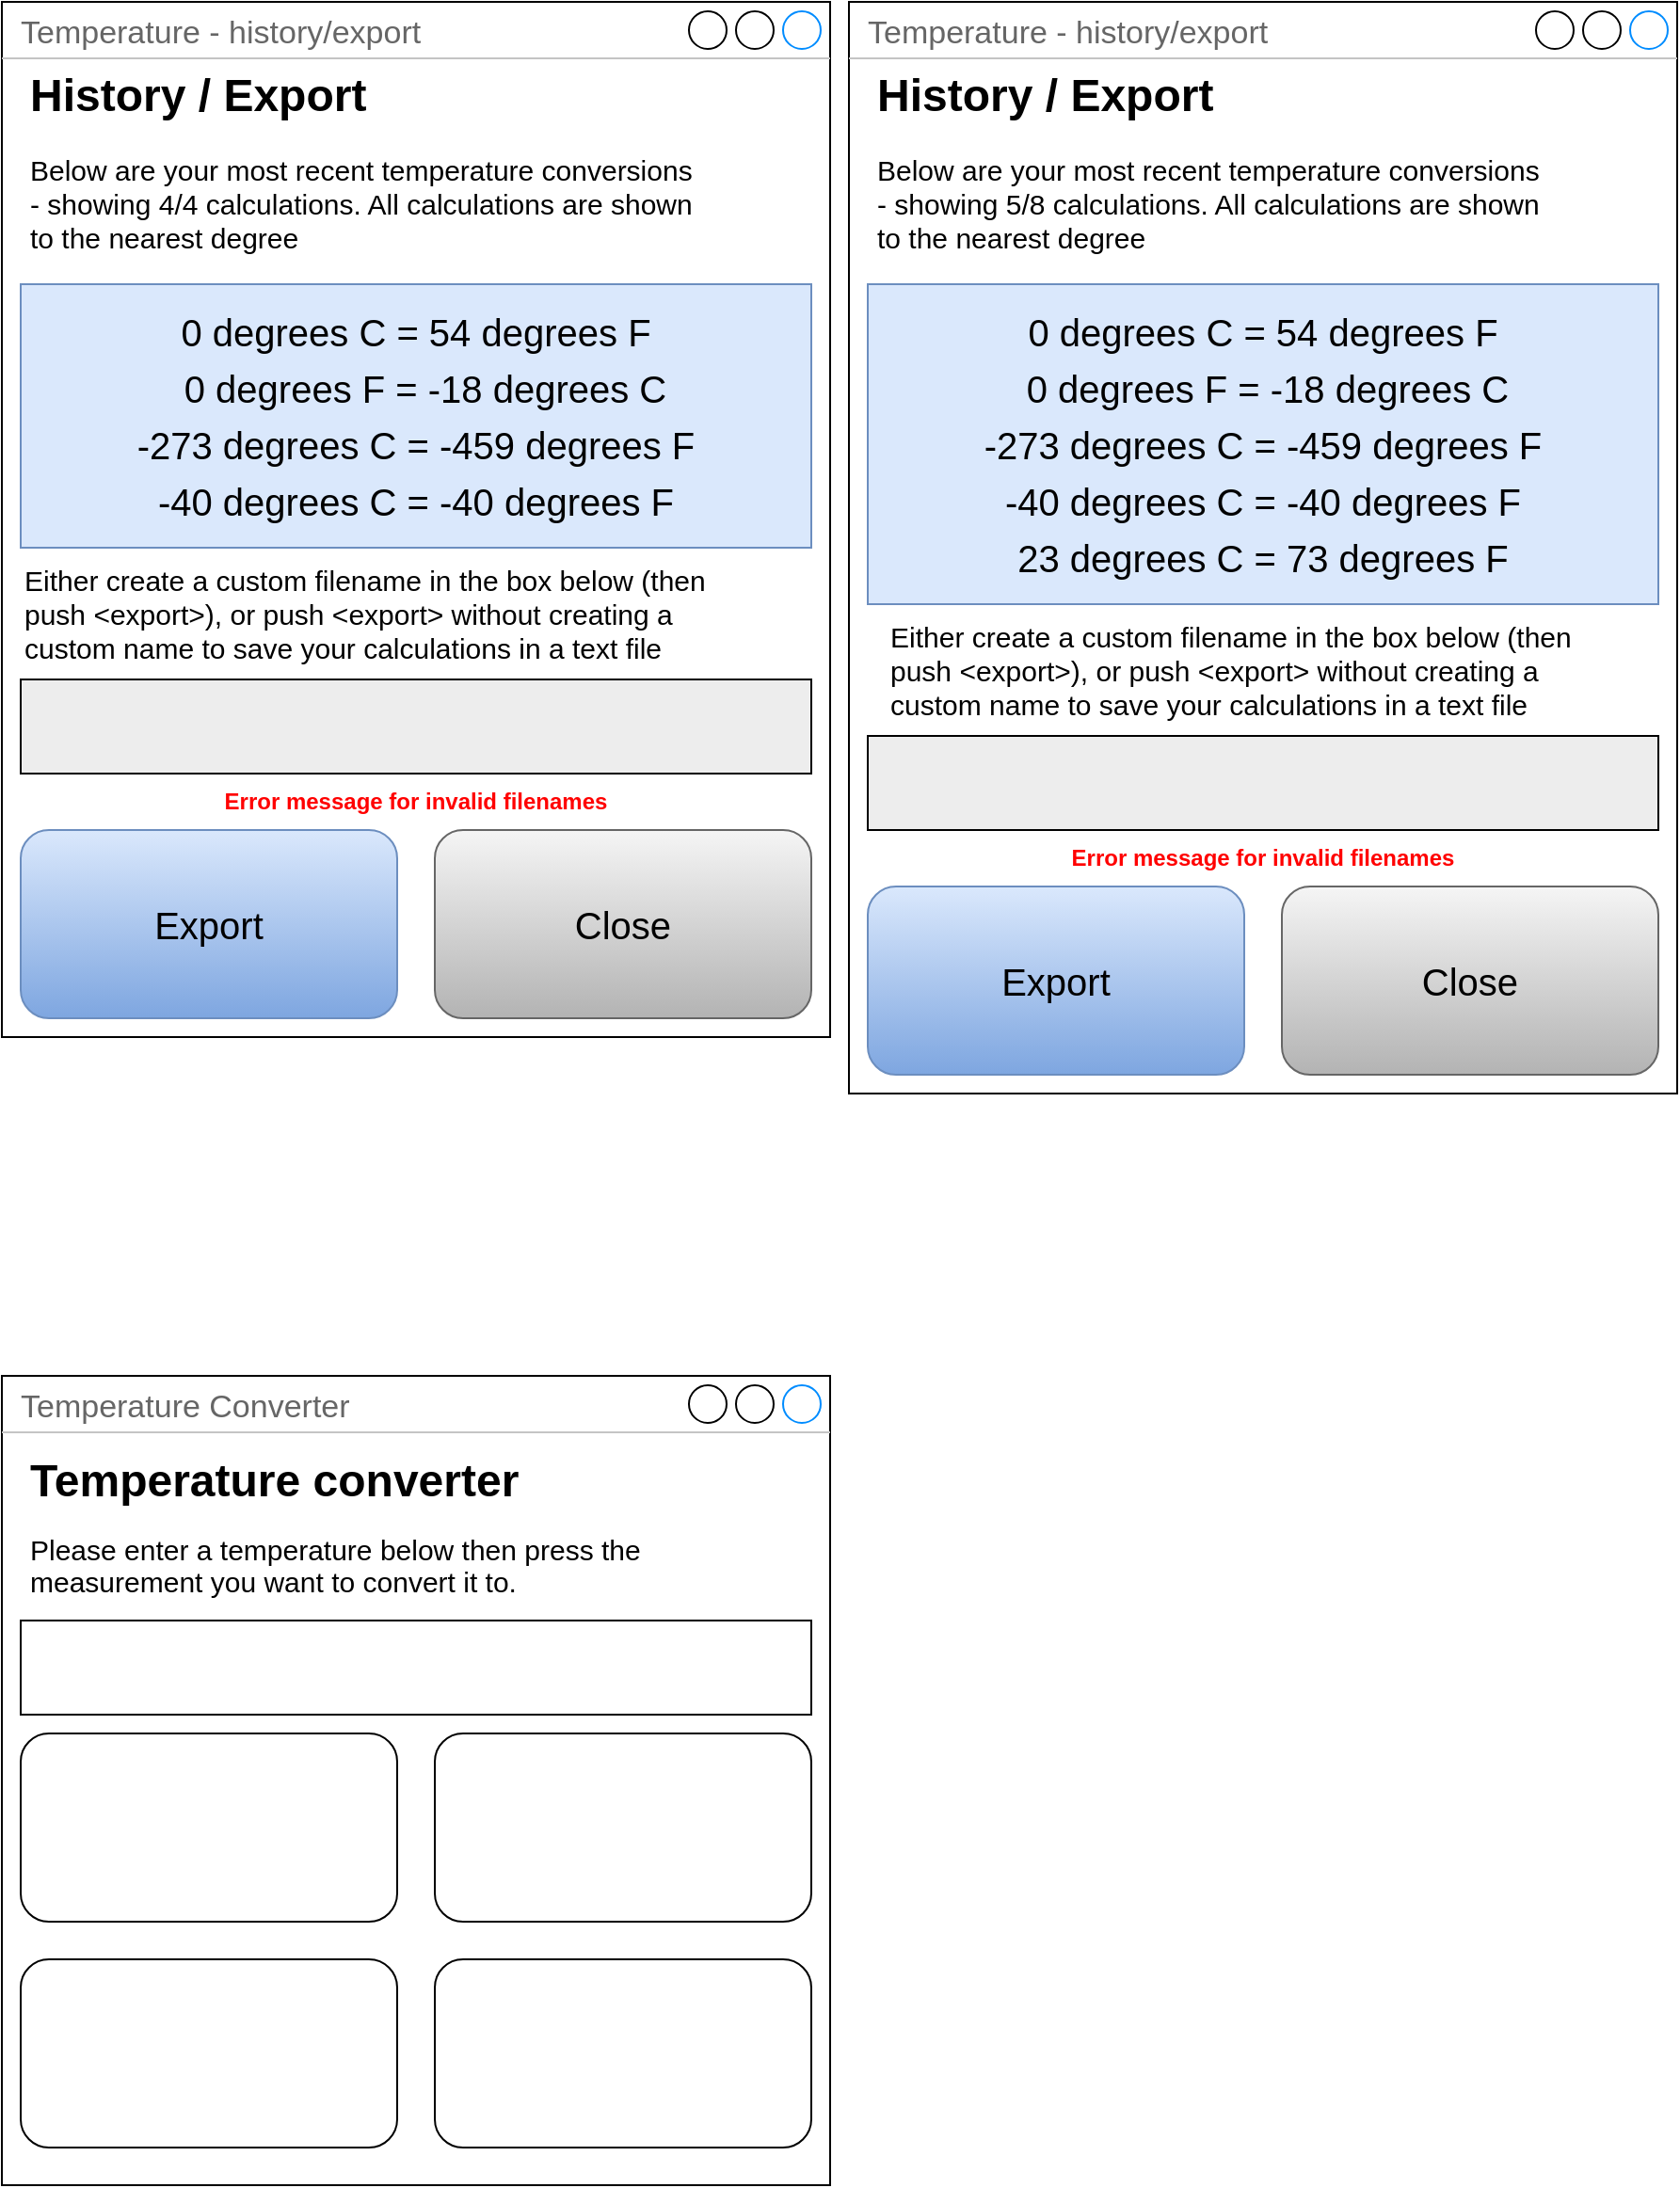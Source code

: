 <mxfile version="23.1.2" type="onedrive">
  <diagram name="Page-1" id="G9mqOghYu71zeF9slusp">
    <mxGraphModel grid="1" page="1" gridSize="10" guides="1" tooltips="1" connect="1" arrows="1" fold="1" pageScale="1" pageWidth="850" pageHeight="1100" math="0" shadow="0">
      <root>
        <mxCell id="0" />
        <mxCell id="1" parent="0" />
        <mxCell id="KdxVyNOwhijGu00CRTKT-2" value="Temperature - history/export" style="strokeWidth=1;shadow=0;dashed=0;align=center;html=1;shape=mxgraph.mockup.containers.window;align=left;verticalAlign=top;spacingLeft=8;strokeColor2=#008cff;strokeColor3=#c4c4c4;fontColor=#666666;mainText=;fontSize=17;labelBackgroundColor=none;whiteSpace=wrap;" vertex="1" parent="1">
          <mxGeometry x="20" y="100" width="440" height="550" as="geometry" />
        </mxCell>
        <mxCell id="KdxVyNOwhijGu00CRTKT-4" value="&lt;h1&gt;History / Export&lt;/h1&gt;&lt;p&gt;&lt;font style=&quot;font-size: 15px;&quot;&gt;Below are your most recent temperature conversions - showing 4/4 calculations. All calculations are shown to the nearest degree&lt;/font&gt;&lt;/p&gt;" style="text;html=1;strokeColor=none;fillColor=none;spacing=5;spacingTop=-20;whiteSpace=wrap;overflow=hidden;rounded=0;" vertex="1" parent="1">
          <mxGeometry x="30" y="130" width="360" height="190" as="geometry" />
        </mxCell>
        <mxCell id="KdxVyNOwhijGu00CRTKT-5" value="" style="rounded=0;whiteSpace=wrap;html=1;fillColor=#dae8fc;strokeColor=#6c8ebf;" vertex="1" parent="1">
          <mxGeometry x="30" y="250" width="420" height="140" as="geometry" />
        </mxCell>
        <mxCell id="HikEpKnLymW-1qDbTI3C-1" value="&lt;font style=&quot;font-size: 20px;&quot;&gt;-273 degrees C = -459 degrees F&lt;/font&gt;" style="text;html=1;strokeColor=none;fillColor=none;align=center;verticalAlign=middle;whiteSpace=wrap;rounded=0;" vertex="1" parent="1">
          <mxGeometry x="40" y="320" width="400" height="30" as="geometry" />
        </mxCell>
        <mxCell id="HikEpKnLymW-1qDbTI3C-2" value="&lt;font style=&quot;font-size: 20px;&quot;&gt;0 degrees F = -18 degrees C&lt;/font&gt;" style="text;html=1;strokeColor=none;fillColor=none;align=center;verticalAlign=middle;whiteSpace=wrap;rounded=0;" vertex="1" parent="1">
          <mxGeometry x="45" y="290" width="400" height="30" as="geometry" />
        </mxCell>
        <mxCell id="HikEpKnLymW-1qDbTI3C-3" value="&lt;font style=&quot;font-size: 20px;&quot;&gt;0 degrees C = 54 degrees F&lt;/font&gt;" style="text;html=1;strokeColor=none;fillColor=none;align=center;verticalAlign=middle;whiteSpace=wrap;rounded=0;" vertex="1" parent="1">
          <mxGeometry x="40" y="260" width="400" height="30" as="geometry" />
        </mxCell>
        <mxCell id="HikEpKnLymW-1qDbTI3C-5" value="&lt;font style=&quot;font-size: 15px;&quot;&gt;Either create a custom filename in the box below (then push &amp;lt;export&amp;gt;), or push &amp;lt;export&amp;gt; without creating a custom name to save your calculations in a text file&amp;nbsp;&lt;/font&gt;" style="text;html=1;strokeColor=none;fillColor=none;align=left;verticalAlign=middle;whiteSpace=wrap;rounded=0;labelPosition=center;verticalLabelPosition=middle;" vertex="1" parent="1">
          <mxGeometry x="30" y="380" width="390" height="90" as="geometry" />
        </mxCell>
        <mxCell id="HikEpKnLymW-1qDbTI3C-6" value="&lt;font style=&quot;font-size: 20px;&quot;&gt;-40 degrees C = -40 degrees F&lt;/font&gt;" style="text;html=1;strokeColor=none;fillColor=none;align=center;verticalAlign=middle;whiteSpace=wrap;rounded=0;" vertex="1" parent="1">
          <mxGeometry x="40" y="350" width="400" height="30" as="geometry" />
        </mxCell>
        <mxCell id="HikEpKnLymW-1qDbTI3C-7" value="" style="rounded=0;whiteSpace=wrap;html=1;fillColor=#EDEDED;" vertex="1" parent="1">
          <mxGeometry x="30" y="460" width="420" height="50" as="geometry" />
        </mxCell>
        <mxCell id="HikEpKnLymW-1qDbTI3C-8" value="Error message for invalid filenames" style="text;html=1;strokeColor=none;fillColor=none;align=center;verticalAlign=middle;whiteSpace=wrap;rounded=0;fontStyle=1;fontColor=#ff0000;" vertex="1" parent="1">
          <mxGeometry x="135" y="510" width="210" height="30" as="geometry" />
        </mxCell>
        <mxCell id="HikEpKnLymW-1qDbTI3C-9" value="&lt;font style=&quot;font-size: 20px;&quot;&gt;Export&lt;/font&gt;" style="rounded=1;whiteSpace=wrap;html=1;fontSize=20;fillColor=#dae8fc;strokeColor=#6c8ebf;gradientColor=#7ea6e0;" vertex="1" parent="1">
          <mxGeometry x="30" y="540" width="200" height="100" as="geometry" />
        </mxCell>
        <mxCell id="HikEpKnLymW-1qDbTI3C-10" value="Close" style="rounded=1;whiteSpace=wrap;html=1;fontSize=20;fillColor=#f5f5f5;gradientColor=#b3b3b3;strokeColor=#666666;" vertex="1" parent="1">
          <mxGeometry x="250" y="540" width="200" height="100" as="geometry" />
        </mxCell>
        <mxCell id="HikEpKnLymW-1qDbTI3C-11" value="Temperature - history/export" style="strokeWidth=1;shadow=0;dashed=0;align=center;html=1;shape=mxgraph.mockup.containers.window;align=left;verticalAlign=top;spacingLeft=8;strokeColor2=#008cff;strokeColor3=#c4c4c4;fontColor=#666666;mainText=;fontSize=17;labelBackgroundColor=none;whiteSpace=wrap;" vertex="1" parent="1">
          <mxGeometry x="470" y="100" width="440" height="580" as="geometry" />
        </mxCell>
        <mxCell id="HikEpKnLymW-1qDbTI3C-12" value="&lt;h1&gt;History / Export&lt;/h1&gt;&lt;p&gt;&lt;font style=&quot;font-size: 15px;&quot;&gt;Below are your most recent temperature conversions - showing 5/8 calculations. All calculations are shown to the nearest degree&lt;/font&gt;&lt;/p&gt;" style="text;html=1;strokeColor=none;fillColor=none;spacing=5;spacingTop=-20;whiteSpace=wrap;overflow=hidden;rounded=0;" vertex="1" parent="1">
          <mxGeometry x="480" y="130" width="360" height="190" as="geometry" />
        </mxCell>
        <mxCell id="HikEpKnLymW-1qDbTI3C-13" value="" style="rounded=0;whiteSpace=wrap;html=1;fillColor=#dae8fc;strokeColor=#6c8ebf;" vertex="1" parent="1">
          <mxGeometry x="480" y="250" width="420" height="170" as="geometry" />
        </mxCell>
        <mxCell id="HikEpKnLymW-1qDbTI3C-14" value="&lt;font style=&quot;font-size: 20px;&quot;&gt;-273 degrees C = -459 degrees F&lt;/font&gt;" style="text;html=1;strokeColor=none;fillColor=none;align=center;verticalAlign=middle;whiteSpace=wrap;rounded=0;" vertex="1" parent="1">
          <mxGeometry x="490" y="320" width="400" height="30" as="geometry" />
        </mxCell>
        <mxCell id="HikEpKnLymW-1qDbTI3C-15" value="&lt;font style=&quot;font-size: 20px;&quot;&gt;0 degrees F = -18 degrees C&lt;/font&gt;" style="text;html=1;strokeColor=none;fillColor=none;align=center;verticalAlign=middle;whiteSpace=wrap;rounded=0;" vertex="1" parent="1">
          <mxGeometry x="490" y="290" width="405" height="30" as="geometry" />
        </mxCell>
        <mxCell id="HikEpKnLymW-1qDbTI3C-16" value="&lt;font style=&quot;font-size: 20px;&quot;&gt;0 degrees C = 54 degrees F&lt;/font&gt;" style="text;html=1;strokeColor=none;fillColor=none;align=center;verticalAlign=middle;whiteSpace=wrap;rounded=0;" vertex="1" parent="1">
          <mxGeometry x="490" y="260" width="400" height="30" as="geometry" />
        </mxCell>
        <mxCell id="HikEpKnLymW-1qDbTI3C-17" value="&lt;font style=&quot;font-size: 15px;&quot;&gt;Either create a custom filename in the box below (then push &amp;lt;export&amp;gt;), or push &amp;lt;export&amp;gt; without creating a custom name to save your calculations in a text file&amp;nbsp;&lt;/font&gt;" style="text;html=1;strokeColor=none;fillColor=none;align=left;verticalAlign=middle;whiteSpace=wrap;rounded=0;labelPosition=center;verticalLabelPosition=middle;" vertex="1" parent="1">
          <mxGeometry x="490" y="410" width="390" height="90" as="geometry" />
        </mxCell>
        <mxCell id="HikEpKnLymW-1qDbTI3C-18" value="&lt;font style=&quot;font-size: 20px;&quot;&gt;-40 degrees C = -40 degrees F&lt;/font&gt;" style="text;html=1;strokeColor=none;fillColor=none;align=center;verticalAlign=middle;whiteSpace=wrap;rounded=0;" vertex="1" parent="1">
          <mxGeometry x="490" y="350" width="400" height="30" as="geometry" />
        </mxCell>
        <mxCell id="HikEpKnLymW-1qDbTI3C-19" value="" style="rounded=0;whiteSpace=wrap;html=1;fillColor=#EDEDED;" vertex="1" parent="1">
          <mxGeometry x="480" y="490" width="420" height="50" as="geometry" />
        </mxCell>
        <mxCell id="HikEpKnLymW-1qDbTI3C-20" value="Error message for invalid filenames" style="text;html=1;strokeColor=none;fillColor=none;align=center;verticalAlign=middle;whiteSpace=wrap;rounded=0;fontStyle=1;fontColor=#ff0000;" vertex="1" parent="1">
          <mxGeometry x="585" y="540" width="210" height="30" as="geometry" />
        </mxCell>
        <mxCell id="HikEpKnLymW-1qDbTI3C-21" value="&lt;font style=&quot;font-size: 20px;&quot;&gt;Export&lt;/font&gt;" style="rounded=1;whiteSpace=wrap;html=1;fontSize=20;fillColor=#dae8fc;strokeColor=#6c8ebf;gradientColor=#7ea6e0;" vertex="1" parent="1">
          <mxGeometry x="480" y="570" width="200" height="100" as="geometry" />
        </mxCell>
        <mxCell id="HikEpKnLymW-1qDbTI3C-22" value="Close" style="rounded=1;whiteSpace=wrap;html=1;fontSize=20;fillColor=#f5f5f5;gradientColor=#b3b3b3;strokeColor=#666666;" vertex="1" parent="1">
          <mxGeometry x="700" y="570" width="200" height="100" as="geometry" />
        </mxCell>
        <mxCell id="HikEpKnLymW-1qDbTI3C-23" value="&lt;font style=&quot;font-size: 20px;&quot;&gt;23 degrees C = 73 degrees F&lt;/font&gt;" style="text;html=1;strokeColor=none;fillColor=none;align=center;verticalAlign=middle;whiteSpace=wrap;rounded=0;" vertex="1" parent="1">
          <mxGeometry x="490" y="380" width="400" height="30" as="geometry" />
        </mxCell>
        <mxCell id="_niSIcJZn14g7hVe9_p5-1" value="Temperature Converter" style="strokeWidth=1;shadow=0;dashed=0;align=center;html=1;shape=mxgraph.mockup.containers.window;align=left;verticalAlign=top;spacingLeft=8;strokeColor2=#008cff;strokeColor3=#c4c4c4;fontColor=#666666;mainText=;fontSize=17;labelBackgroundColor=none;whiteSpace=wrap;" vertex="1" parent="1">
          <mxGeometry x="20" y="830" width="440" height="430" as="geometry" />
        </mxCell>
        <mxCell id="_niSIcJZn14g7hVe9_p5-2" value="&lt;h1 style=&quot;line-height: 86%;&quot;&gt;&lt;span style=&quot;background-color: initial;&quot;&gt;Temperature converter&lt;br&gt;&lt;/span&gt;&lt;/h1&gt;&lt;h1 style=&quot;line-height: 58%;&quot;&gt;&lt;font style=&quot;font-weight: normal; font-size: 15px;&quot;&gt;Please enter a temperature below then press the&lt;br&gt;measurement you want to convert it to.&lt;/font&gt;&lt;/h1&gt;" style="text;html=1;strokeColor=none;fillColor=none;spacing=5;spacingTop=-20;whiteSpace=wrap;overflow=hidden;rounded=0;" vertex="1" parent="1">
          <mxGeometry x="30" y="870" width="372.5" height="120" as="geometry" />
        </mxCell>
        <mxCell id="_niSIcJZn14g7hVe9_p5-3" value="" style="rounded=0;whiteSpace=wrap;html=1;" vertex="1" parent="1">
          <mxGeometry x="30" y="960" width="420" height="50" as="geometry" />
        </mxCell>
        <mxCell id="_niSIcJZn14g7hVe9_p5-5" value="" style="rounded=1;whiteSpace=wrap;html=1;" vertex="1" parent="1">
          <mxGeometry x="30" y="1020" width="200" height="100" as="geometry" />
        </mxCell>
        <mxCell id="_niSIcJZn14g7hVe9_p5-6" value="" style="rounded=1;whiteSpace=wrap;html=1;" vertex="1" parent="1">
          <mxGeometry x="250" y="1020" width="200" height="100" as="geometry" />
        </mxCell>
        <mxCell id="_niSIcJZn14g7hVe9_p5-7" value="" style="rounded=1;whiteSpace=wrap;html=1;" vertex="1" parent="1">
          <mxGeometry x="250" y="1140" width="200" height="100" as="geometry" />
        </mxCell>
        <mxCell id="_niSIcJZn14g7hVe9_p5-8" value="" style="rounded=1;whiteSpace=wrap;html=1;" vertex="1" parent="1">
          <mxGeometry x="30" y="1140" width="200" height="100" as="geometry" />
        </mxCell>
      </root>
    </mxGraphModel>
  </diagram>
</mxfile>
